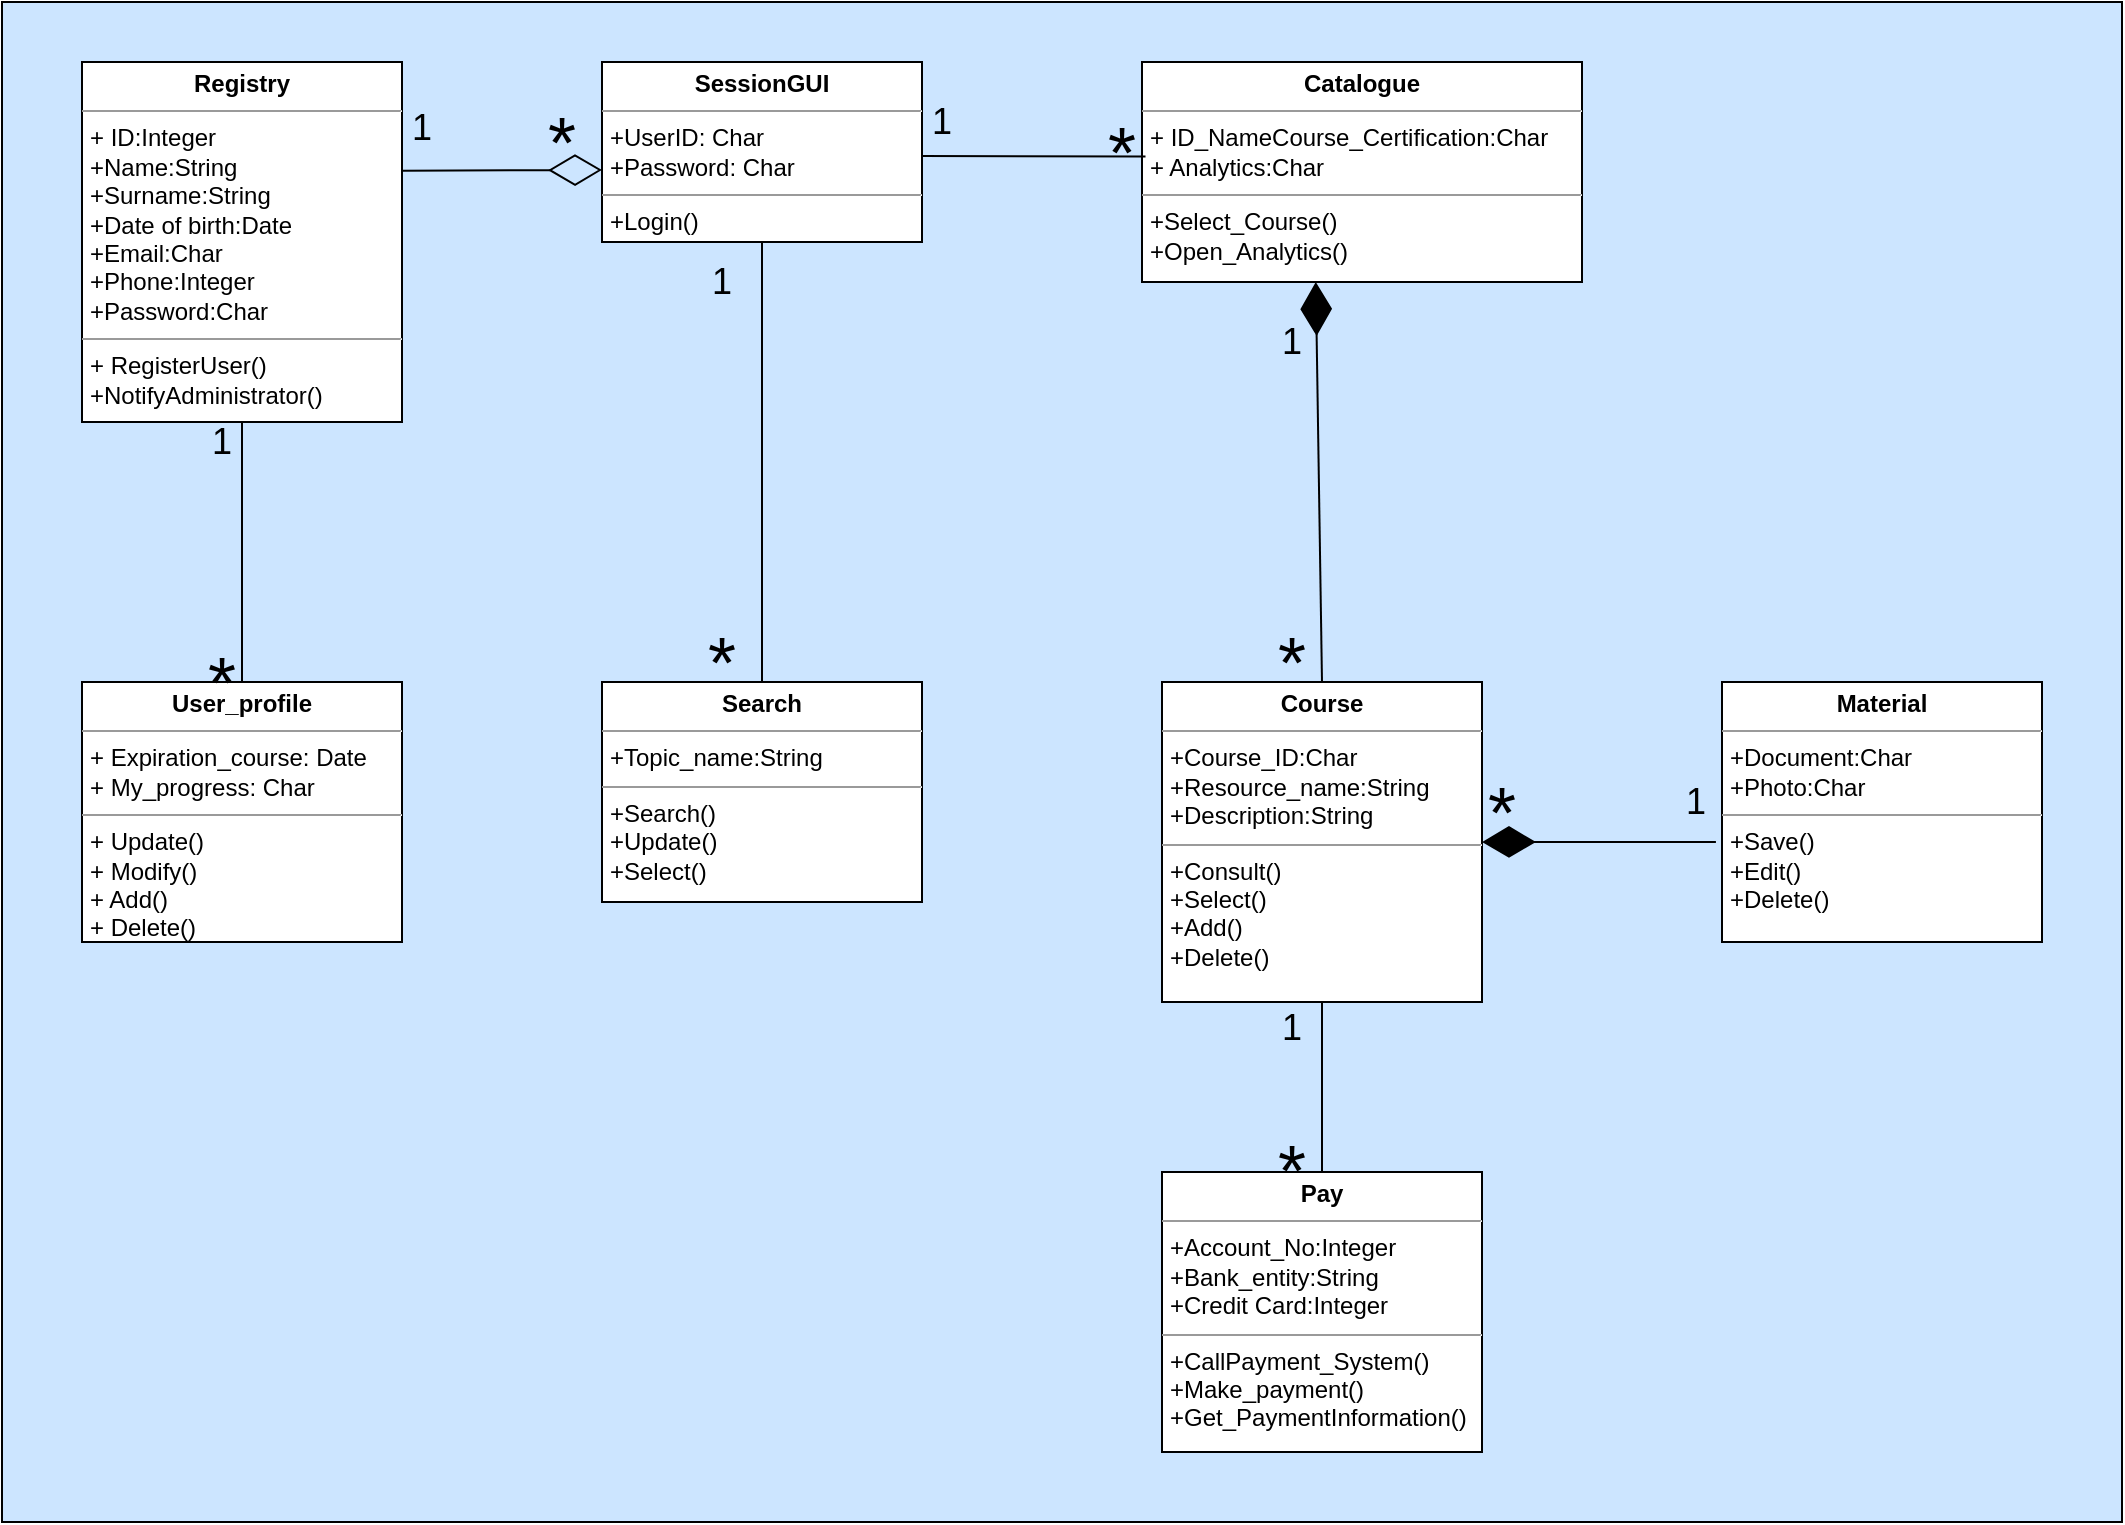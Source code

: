 <mxfile>
    <diagram id="1-D8-lDMeWJVqWdkaFQM" name="Page-1">
        <mxGraphModel dx="1810" dy="1032" grid="1" gridSize="10" guides="1" tooltips="1" connect="1" arrows="1" fold="1" page="1" pageScale="1" pageWidth="827" pageHeight="1169" math="0" shadow="0">
            <root>
                <mxCell id="0"/>
                <mxCell id="1" parent="0"/>
                <mxCell id="36" value="" style="rounded=0;whiteSpace=wrap;html=1;fillColor=#CCE5FF;" vertex="1" parent="1">
                    <mxGeometry width="1060" height="760" as="geometry"/>
                </mxCell>
                <mxCell id="2" value="&lt;p style=&quot;margin: 4px 0px 0px ; text-align: center&quot;&gt;&lt;b&gt;Registry&lt;/b&gt;&lt;/p&gt;&lt;hr size=&quot;1&quot;&gt;&lt;p style=&quot;margin: 0px ; margin-left: 4px&quot;&gt;+ ID:Integer&lt;/p&gt;&lt;p style=&quot;margin: 0px ; margin-left: 4px&quot;&gt;+Name:String&lt;/p&gt;&lt;p style=&quot;margin: 0px ; margin-left: 4px&quot;&gt;+Surname:String&lt;/p&gt;&lt;p style=&quot;margin: 0px ; margin-left: 4px&quot;&gt;+Date of birth:Date&lt;/p&gt;&lt;p style=&quot;margin: 0px ; margin-left: 4px&quot;&gt;+Email:Char&lt;/p&gt;&lt;p style=&quot;margin: 0px ; margin-left: 4px&quot;&gt;+Phone:Integer&lt;/p&gt;&lt;p style=&quot;margin: 0px ; margin-left: 4px&quot;&gt;+Password:Char&lt;/p&gt;&lt;hr size=&quot;1&quot;&gt;&lt;p style=&quot;margin: 0px ; margin-left: 4px&quot;&gt;+ RegisterUser()&lt;/p&gt;&lt;p style=&quot;margin: 0px ; margin-left: 4px&quot;&gt;+NotifyAdministrator()&lt;/p&gt;" style="verticalAlign=top;align=left;overflow=fill;fontSize=12;fontFamily=Helvetica;html=1;" vertex="1" parent="1">
                    <mxGeometry x="40" y="30" width="160" height="180" as="geometry"/>
                </mxCell>
                <mxCell id="3" value="&lt;p style=&quot;margin: 0px ; margin-top: 4px ; text-align: center&quot;&gt;&lt;b&gt;Pay&lt;/b&gt;&lt;/p&gt;&lt;hr size=&quot;1&quot;&gt;&lt;p style=&quot;margin: 0px ; margin-left: 4px&quot;&gt;+Account_No:Integer&lt;/p&gt;&lt;p style=&quot;margin: 0px ; margin-left: 4px&quot;&gt;+Bank_entity:String&lt;/p&gt;&lt;p style=&quot;margin: 0px ; margin-left: 4px&quot;&gt;+Credit Card:Integer&lt;/p&gt;&lt;hr size=&quot;1&quot;&gt;&lt;p style=&quot;margin: 0px ; margin-left: 4px&quot;&gt;+CallPayment_System()&lt;/p&gt;&lt;p style=&quot;margin: 0px ; margin-left: 4px&quot;&gt;+Make_payment()&lt;/p&gt;&lt;p style=&quot;margin: 0px ; margin-left: 4px&quot;&gt;+Get_PaymentInformation()&lt;/p&gt;" style="verticalAlign=top;align=left;overflow=fill;fontSize=12;fontFamily=Helvetica;html=1;" vertex="1" parent="1">
                    <mxGeometry x="580" y="585" width="160" height="140" as="geometry"/>
                </mxCell>
                <mxCell id="4" value="&lt;p style=&quot;margin: 0px ; margin-top: 4px ; text-align: center&quot;&gt;&lt;b&gt;Material&lt;/b&gt;&lt;/p&gt;&lt;hr size=&quot;1&quot;&gt;&lt;p style=&quot;margin: 0px ; margin-left: 4px&quot;&gt;+Document:Char&lt;/p&gt;&lt;p style=&quot;margin: 0px ; margin-left: 4px&quot;&gt;+Photo:Char&lt;/p&gt;&lt;hr size=&quot;1&quot;&gt;&lt;p style=&quot;margin: 0px ; margin-left: 4px&quot;&gt;+Save()&lt;/p&gt;&lt;p style=&quot;margin: 0px ; margin-left: 4px&quot;&gt;+Edit()&lt;/p&gt;&lt;p style=&quot;margin: 0px ; margin-left: 4px&quot;&gt;+Delete()&lt;/p&gt;" style="verticalAlign=top;align=left;overflow=fill;fontSize=12;fontFamily=Helvetica;html=1;" vertex="1" parent="1">
                    <mxGeometry x="860" y="340" width="160" height="130" as="geometry"/>
                </mxCell>
                <mxCell id="5" value="&lt;p style=&quot;margin: 0px ; margin-top: 4px ; text-align: center&quot;&gt;&lt;b&gt;SessionGUI&lt;/b&gt;&lt;/p&gt;&lt;hr size=&quot;1&quot;&gt;&lt;p style=&quot;margin: 0px ; margin-left: 4px&quot;&gt;+&lt;span&gt;UserID: Char&lt;/span&gt;&lt;/p&gt;&lt;p style=&quot;margin: 0px ; margin-left: 4px&quot;&gt;+Password: Char&lt;/p&gt;&lt;hr size=&quot;1&quot;&gt;&lt;p style=&quot;margin: 0px ; margin-left: 4px&quot;&gt;+Login()&lt;br&gt;&lt;/p&gt;" style="verticalAlign=top;align=left;overflow=fill;fontSize=12;fontFamily=Helvetica;html=1;" vertex="1" parent="1">
                    <mxGeometry x="300" y="30" width="160" height="90" as="geometry"/>
                </mxCell>
                <mxCell id="6" value="&lt;p style=&quot;margin: 0px ; margin-top: 4px ; text-align: center&quot;&gt;&lt;b&gt;Catalogue&lt;/b&gt;&lt;/p&gt;&lt;hr size=&quot;1&quot;&gt;&lt;p style=&quot;margin: 0px ; margin-left: 4px&quot;&gt;+ ID_NameCourse_Certification:Char&lt;/p&gt;&lt;p style=&quot;margin: 0px ; margin-left: 4px&quot;&gt;+ Analytics:Char&lt;/p&gt;&lt;hr size=&quot;1&quot;&gt;&lt;p style=&quot;margin: 0px ; margin-left: 4px&quot;&gt;+Select_Course()&lt;/p&gt;&lt;p style=&quot;margin: 0px ; margin-left: 4px&quot;&gt;+Open_Analytics()&lt;/p&gt;" style="verticalAlign=top;align=left;overflow=fill;fontSize=12;fontFamily=Helvetica;html=1;" vertex="1" parent="1">
                    <mxGeometry x="570" y="30" width="220" height="110" as="geometry"/>
                </mxCell>
                <mxCell id="7" value="&lt;p style=&quot;margin: 0px ; margin-top: 4px ; text-align: center&quot;&gt;&lt;b&gt;Course&lt;/b&gt;&lt;/p&gt;&lt;hr size=&quot;1&quot;&gt;&lt;p style=&quot;margin: 0px ; margin-left: 4px&quot;&gt;+Course_ID:Char&lt;/p&gt;&lt;p style=&quot;margin: 0px ; margin-left: 4px&quot;&gt;+Resource_name:String&lt;/p&gt;&lt;p style=&quot;margin: 0px ; margin-left: 4px&quot;&gt;+Description:String&lt;/p&gt;&lt;hr size=&quot;1&quot;&gt;&lt;p style=&quot;margin: 0px ; margin-left: 4px&quot;&gt;&lt;span&gt;+Consult()&lt;/span&gt;&lt;br&gt;&lt;/p&gt;&lt;p style=&quot;margin: 0px ; margin-left: 4px&quot;&gt;+Select()&lt;/p&gt;&lt;p style=&quot;margin: 0px ; margin-left: 4px&quot;&gt;+Add()&lt;/p&gt;&lt;p style=&quot;margin: 0px ; margin-left: 4px&quot;&gt;+Delete()&lt;/p&gt;" style="verticalAlign=top;align=left;overflow=fill;fontSize=12;fontFamily=Helvetica;html=1;" vertex="1" parent="1">
                    <mxGeometry x="580" y="340" width="160" height="160" as="geometry"/>
                </mxCell>
                <mxCell id="8" value="&lt;p style=&quot;margin: 0px ; margin-top: 4px ; text-align: center&quot;&gt;&lt;b&gt;Search&lt;/b&gt;&lt;/p&gt;&lt;hr size=&quot;1&quot;&gt;&lt;p style=&quot;margin: 0px ; margin-left: 4px&quot;&gt;+Topic_name:String&lt;br&gt;&lt;/p&gt;&lt;hr size=&quot;1&quot;&gt;&lt;p style=&quot;margin: 0px ; margin-left: 4px&quot;&gt;+Search()&lt;/p&gt;&lt;p style=&quot;margin: 0px ; margin-left: 4px&quot;&gt;+Update()&lt;/p&gt;&lt;p style=&quot;margin: 0px ; margin-left: 4px&quot;&gt;+Select()&lt;/p&gt;" style="verticalAlign=top;align=left;overflow=fill;fontSize=12;fontFamily=Helvetica;html=1;" vertex="1" parent="1">
                    <mxGeometry x="300" y="340" width="160" height="110" as="geometry"/>
                </mxCell>
                <mxCell id="9" value="&lt;p style=&quot;margin: 0px ; margin-top: 4px ; text-align: center&quot;&gt;&lt;b&gt;User_profile&lt;/b&gt;&lt;/p&gt;&lt;hr size=&quot;1&quot;&gt;&lt;p style=&quot;margin: 0px ; margin-left: 4px&quot;&gt;&lt;span&gt;+ Expiration_course: Date&lt;/span&gt;&lt;br&gt;&lt;/p&gt;&lt;p style=&quot;margin: 0px ; margin-left: 4px&quot;&gt;+ My_progress: Char&lt;/p&gt;&lt;hr size=&quot;1&quot;&gt;&lt;p style=&quot;margin: 0px ; margin-left: 4px&quot;&gt;+ Update()&lt;/p&gt;&lt;p style=&quot;margin: 0px ; margin-left: 4px&quot;&gt;+ Modify()&lt;/p&gt;&lt;p style=&quot;margin: 0px ; margin-left: 4px&quot;&gt;+ Add()&lt;/p&gt;&lt;p style=&quot;margin: 0px ; margin-left: 4px&quot;&gt;+ Delete()&lt;/p&gt;&lt;div&gt;&lt;br&gt;&lt;/div&gt;" style="verticalAlign=top;align=left;overflow=fill;fontSize=12;fontFamily=Helvetica;html=1;" vertex="1" parent="1">
                    <mxGeometry x="40" y="340" width="160" height="130" as="geometry"/>
                </mxCell>
                <mxCell id="10" value="" style="endArrow=diamondThin;endFill=0;endSize=24;html=1;" edge="1" parent="1">
                    <mxGeometry width="160" relative="1" as="geometry">
                        <mxPoint x="200" y="84.33" as="sourcePoint"/>
                        <mxPoint x="300" y="84" as="targetPoint"/>
                    </mxGeometry>
                </mxCell>
                <mxCell id="11" value="" style="endArrow=diamondThin;endFill=1;endSize=24;html=1;exitX=0.5;exitY=0;exitDx=0;exitDy=0;entryX=0.395;entryY=1;entryDx=0;entryDy=0;entryPerimeter=0;" edge="1" parent="1" source="7" target="6">
                    <mxGeometry width="160" relative="1" as="geometry">
                        <mxPoint x="650" y="260" as="sourcePoint"/>
                        <mxPoint x="810" y="260" as="targetPoint"/>
                    </mxGeometry>
                </mxCell>
                <mxCell id="12" value="" style="endArrow=diamondThin;endFill=1;endSize=24;html=1;entryX=1;entryY=0.5;entryDx=0;entryDy=0;exitX=-0.019;exitY=0.615;exitDx=0;exitDy=0;exitPerimeter=0;" edge="1" parent="1" source="4" target="7">
                    <mxGeometry width="160" relative="1" as="geometry">
                        <mxPoint x="830" y="380" as="sourcePoint"/>
                        <mxPoint x="860" y="420" as="targetPoint"/>
                    </mxGeometry>
                </mxCell>
                <mxCell id="13" value="" style="endArrow=none;html=1;entryX=0.008;entryY=0.43;entryDx=0;entryDy=0;entryPerimeter=0;" edge="1" parent="1" target="6">
                    <mxGeometry width="50" height="50" relative="1" as="geometry">
                        <mxPoint x="460" y="77" as="sourcePoint"/>
                        <mxPoint x="430" y="200" as="targetPoint"/>
                    </mxGeometry>
                </mxCell>
                <mxCell id="16" value="" style="endArrow=none;html=1;entryX=0.5;entryY=1;entryDx=0;entryDy=0;exitX=0.5;exitY=0;exitDx=0;exitDy=0;" edge="1" parent="1" source="9" target="2">
                    <mxGeometry width="50" height="50" relative="1" as="geometry">
                        <mxPoint x="100" y="300" as="sourcePoint"/>
                        <mxPoint x="150" y="250" as="targetPoint"/>
                    </mxGeometry>
                </mxCell>
                <mxCell id="17" value="" style="endArrow=none;html=1;entryX=0.5;entryY=1;entryDx=0;entryDy=0;exitX=0.5;exitY=0;exitDx=0;exitDy=0;" edge="1" parent="1" source="3" target="7">
                    <mxGeometry width="50" height="50" relative="1" as="geometry">
                        <mxPoint x="660" y="560" as="sourcePoint"/>
                        <mxPoint x="660" y="530" as="targetPoint"/>
                    </mxGeometry>
                </mxCell>
                <mxCell id="18" value="&lt;font style=&quot;font-size: 36px&quot;&gt;*&lt;/font&gt;" style="text;html=1;strokeColor=none;fillColor=none;align=center;verticalAlign=middle;whiteSpace=wrap;rounded=0;" vertex="1" parent="1">
                    <mxGeometry x="625" y="574" width="40" height="20" as="geometry"/>
                </mxCell>
                <mxCell id="19" value="&lt;font style=&quot;font-size: 18px&quot;&gt;1&lt;/font&gt;" style="text;html=1;strokeColor=none;fillColor=none;align=center;verticalAlign=middle;whiteSpace=wrap;rounded=0;" vertex="1" parent="1">
                    <mxGeometry x="625" y="503" width="40" height="20" as="geometry"/>
                </mxCell>
                <mxCell id="20" value="&lt;font style=&quot;font-size: 18px&quot;&gt;1&lt;/font&gt;" style="text;html=1;strokeColor=none;fillColor=none;align=center;verticalAlign=middle;whiteSpace=wrap;rounded=0;" vertex="1" parent="1">
                    <mxGeometry x="827" y="390" width="40" height="20" as="geometry"/>
                </mxCell>
                <mxCell id="22" value="&lt;font style=&quot;font-size: 36px&quot;&gt;*&lt;/font&gt;" style="text;html=1;strokeColor=none;fillColor=none;align=center;verticalAlign=middle;whiteSpace=wrap;rounded=0;" vertex="1" parent="1">
                    <mxGeometry x="730" y="395" width="40" height="20" as="geometry"/>
                </mxCell>
                <mxCell id="24" value="&lt;font style=&quot;font-size: 18px&quot;&gt;1&lt;/font&gt;" style="text;html=1;strokeColor=none;fillColor=none;align=center;verticalAlign=middle;whiteSpace=wrap;rounded=0;" vertex="1" parent="1">
                    <mxGeometry x="90" y="210" width="40" height="20" as="geometry"/>
                </mxCell>
                <mxCell id="25" value="&lt;font style=&quot;font-size: 36px&quot;&gt;*&lt;/font&gt;" style="text;html=1;strokeColor=none;fillColor=none;align=center;verticalAlign=middle;whiteSpace=wrap;rounded=0;" vertex="1" parent="1">
                    <mxGeometry x="90" y="330" width="40" height="20" as="geometry"/>
                </mxCell>
                <mxCell id="26" value="&lt;font style=&quot;font-size: 36px&quot;&gt;*&lt;/font&gt;" style="text;html=1;strokeColor=none;fillColor=none;align=center;verticalAlign=middle;whiteSpace=wrap;rounded=0;" vertex="1" parent="1">
                    <mxGeometry x="260" y="60" width="40" height="20" as="geometry"/>
                </mxCell>
                <mxCell id="27" value="&lt;font style=&quot;font-size: 36px&quot;&gt;*&lt;/font&gt;" style="text;html=1;strokeColor=none;fillColor=none;align=center;verticalAlign=middle;whiteSpace=wrap;rounded=0;" vertex="1" parent="1">
                    <mxGeometry x="540" y="65" width="40" height="20" as="geometry"/>
                </mxCell>
                <mxCell id="28" value="&lt;font style=&quot;font-size: 36px&quot;&gt;*&lt;/font&gt;" style="text;html=1;strokeColor=none;fillColor=none;align=center;verticalAlign=middle;whiteSpace=wrap;rounded=0;" vertex="1" parent="1">
                    <mxGeometry x="625" y="320" width="40" height="20" as="geometry"/>
                </mxCell>
                <mxCell id="29" value="" style="endArrow=none;html=1;entryX=0.5;entryY=1;entryDx=0;entryDy=0;exitX=0.5;exitY=0;exitDx=0;exitDy=0;" edge="1" parent="1" source="8" target="5">
                    <mxGeometry width="50" height="50" relative="1" as="geometry">
                        <mxPoint x="379.5" y="300" as="sourcePoint"/>
                        <mxPoint x="379.5" y="170" as="targetPoint"/>
                    </mxGeometry>
                </mxCell>
                <mxCell id="30" value="&lt;font style=&quot;font-size: 18px&quot;&gt;1&lt;/font&gt;" style="text;html=1;strokeColor=none;fillColor=none;align=center;verticalAlign=middle;whiteSpace=wrap;rounded=0;" vertex="1" parent="1">
                    <mxGeometry x="190" y="53" width="40" height="20" as="geometry"/>
                </mxCell>
                <mxCell id="31" value="&lt;font style=&quot;font-size: 18px&quot;&gt;1&lt;/font&gt;" style="text;html=1;strokeColor=none;fillColor=none;align=center;verticalAlign=middle;whiteSpace=wrap;rounded=0;" vertex="1" parent="1">
                    <mxGeometry x="450" y="50" width="40" height="20" as="geometry"/>
                </mxCell>
                <mxCell id="32" value="&lt;font style=&quot;font-size: 18px&quot;&gt;1&lt;/font&gt;" style="text;html=1;strokeColor=none;fillColor=none;align=center;verticalAlign=middle;whiteSpace=wrap;rounded=0;" vertex="1" parent="1">
                    <mxGeometry x="625" y="160" width="40" height="20" as="geometry"/>
                </mxCell>
                <mxCell id="33" value="&lt;font style=&quot;font-size: 36px&quot;&gt;*&lt;/font&gt;" style="text;html=1;strokeColor=none;fillColor=none;align=center;verticalAlign=middle;whiteSpace=wrap;rounded=0;" vertex="1" parent="1">
                    <mxGeometry x="340" y="320" width="40" height="20" as="geometry"/>
                </mxCell>
                <mxCell id="35" value="&lt;font style=&quot;font-size: 18px&quot;&gt;1&lt;/font&gt;" style="text;html=1;strokeColor=none;fillColor=none;align=center;verticalAlign=middle;whiteSpace=wrap;rounded=0;" vertex="1" parent="1">
                    <mxGeometry x="340" y="130" width="40" height="20" as="geometry"/>
                </mxCell>
            </root>
        </mxGraphModel>
    </diagram>
</mxfile>